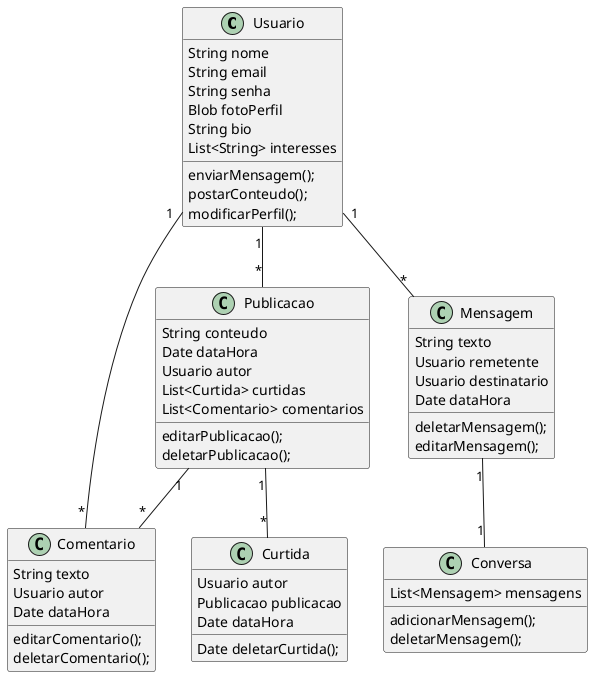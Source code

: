 @startuml

Usuario "1" -- "*" Publicacao
Usuario "1" -- "*" Comentario
Usuario "1" -- "*" Mensagem
Publicacao "1" -- "*" Curtida
Publicacao "1" -- "*" Comentario
Mensagem "1" -- "1" Conversa

class Usuario {
  String nome
  String email
  String senha
  Blob fotoPerfil
  String bio
  List<String> interesses
  enviarMensagem();
  postarConteudo();
  modificarPerfil();
}

class Publicacao {
  String conteudo
  Date dataHora
  Usuario autor
  List<Curtida> curtidas
  List<Comentario> comentarios
  editarPublicacao();
  deletarPublicacao();
}

class Comentario {
  String texto
  Usuario autor
  Date dataHora
  editarComentario();
  deletarComentario();
}

class Mensagem {
  String texto
  Usuario remetente
  Usuario destinatario
  Date dataHora
  deletarMensagem();
  editarMensagem();
}

class Curtida {
  Usuario autor
  Publicacao publicacao
  Date dataHora
  Date deletarCurtida();
}


class Conversa {
  List<Mensagem> mensagens
  adicionarMensagem();
  deletarMensagem();
}

@enduml

